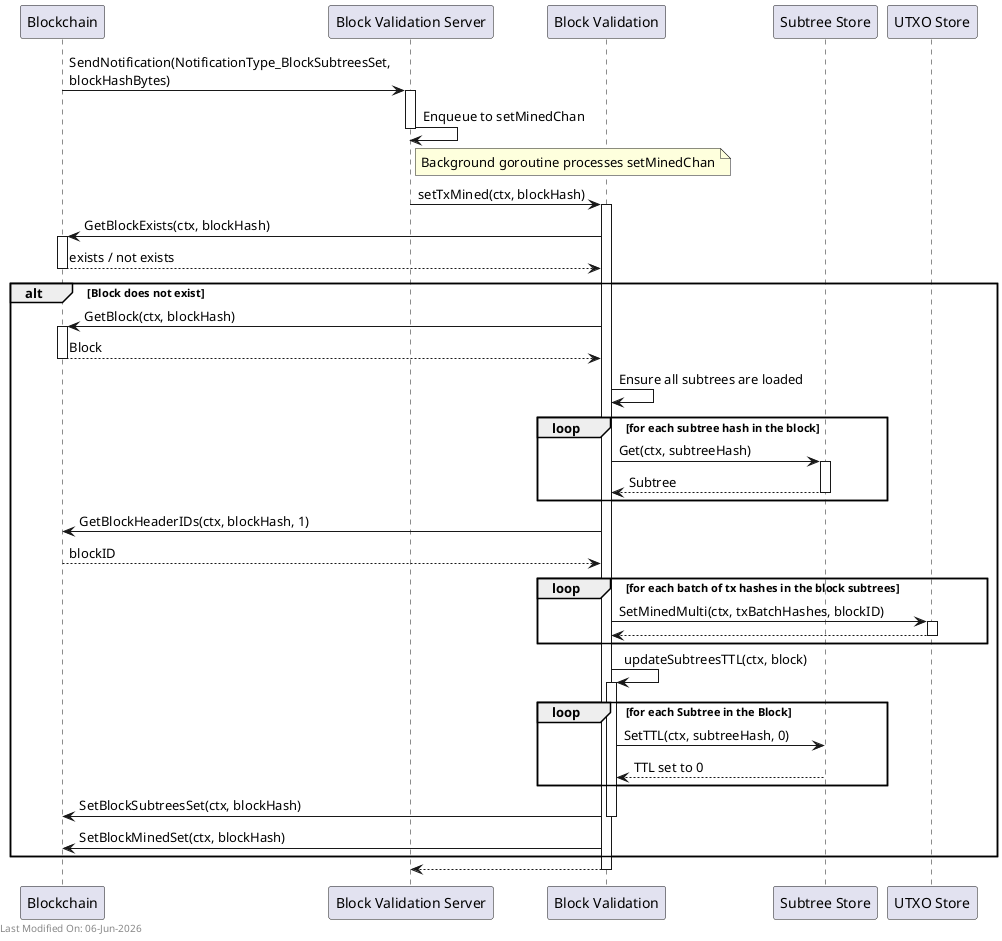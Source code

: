 @startuml
participant "Blockchain" as Blockchain
participant "Block Validation Server" as BVServer
participant "Block Validation" as BlockValidation
participant "Subtree Store" as SubtreeStore
participant "UTXO Store" as UTXOStore

Blockchain -> BVServer: SendNotification(NotificationType_BlockSubtreesSet, \nblockHashBytes)
activate BVServer

BVServer -> BVServer: Enqueue to setMinedChan
deactivate BVServer

note right of BVServer
  Background goroutine processes setMinedChan
end note

BVServer -> BlockValidation: setTxMined(ctx, blockHash)
activate BlockValidation

BlockValidation -> Blockchain: GetBlockExists(ctx, blockHash)
activate Blockchain
Blockchain --> BlockValidation: exists / not exists
deactivate Blockchain

alt Block does not exist
    BlockValidation -> Blockchain: GetBlock(ctx, blockHash)
    activate Blockchain
    Blockchain --> BlockValidation: Block
    deactivate Blockchain

    BlockValidation -> BlockValidation: Ensure all subtrees are loaded

    loop for each subtree hash in the block
        BlockValidation -> SubtreeStore: Get(ctx, subtreeHash)
        activate SubtreeStore
        SubtreeStore --> BlockValidation: Subtree
        deactivate SubtreeStore
    end

    BlockValidation -> Blockchain: GetBlockHeaderIDs(ctx, blockHash, 1)
    Blockchain --> BlockValidation: blockID

    loop for each batch of tx hashes in the block subtrees
        BlockValidation -> UTXOStore: SetMinedMulti(ctx, txBatchHashes, blockID)
        activate UTXOStore
        UTXOStore --> BlockValidation
        deactivate UTXOStore
    end

    BlockValidation -> BlockValidation: updateSubtreesTTL(ctx, block)
    activate BlockValidation
    loop for each Subtree in the Block
        BlockValidation -> SubtreeStore: SetTTL(ctx, subtreeHash, 0)
        SubtreeStore --> BlockValidation: TTL set to 0
    end
    BlockValidation -> Blockchain: SetBlockSubtreesSet(ctx, blockHash)
    deactivate BlockValidation

    BlockValidation -> Blockchain: SetBlockMinedSet(ctx, blockHash)
end

BlockValidation --> BVServer
deactivate BlockValidation

left footer Last Modified On: %date("dd-MMM-yyyy")

@enduml
